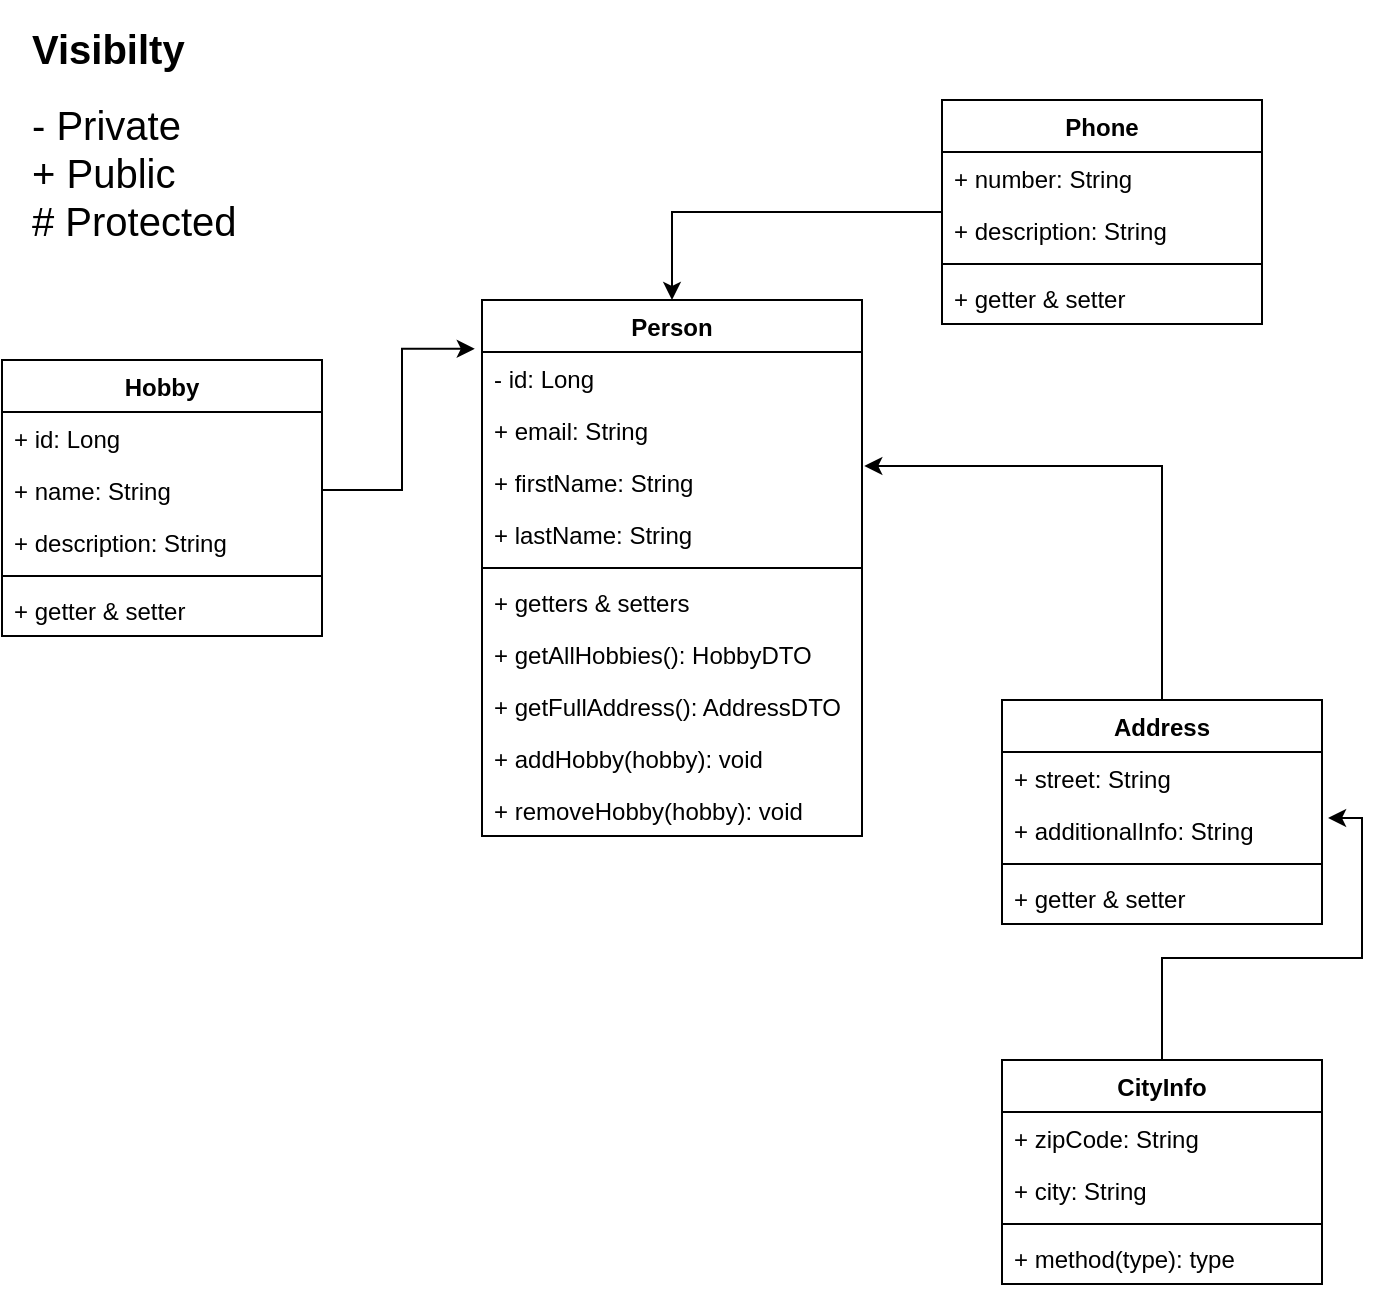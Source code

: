 <mxfile version="17.2.4" type="device"><diagram id="C5RBs43oDa-KdzZeNtuy" name="Page-1"><mxGraphModel dx="1102" dy="865" grid="1" gridSize="10" guides="1" tooltips="1" connect="1" arrows="1" fold="1" page="1" pageScale="1" pageWidth="827" pageHeight="1169" math="0" shadow="0"><root><mxCell id="WIyWlLk6GJQsqaUBKTNV-0"/><mxCell id="WIyWlLk6GJQsqaUBKTNV-1" parent="WIyWlLk6GJQsqaUBKTNV-0"/><mxCell id="O7ZP1nGBsIv45FqPrws6-0" value="Person" style="swimlane;fontStyle=1;align=center;verticalAlign=top;childLayout=stackLayout;horizontal=1;startSize=26;horizontalStack=0;resizeParent=1;resizeParentMax=0;resizeLast=0;collapsible=1;marginBottom=0;" vertex="1" parent="WIyWlLk6GJQsqaUBKTNV-1"><mxGeometry x="260" y="170" width="190" height="268" as="geometry"/></mxCell><mxCell id="O7ZP1nGBsIv45FqPrws6-1" value="- id: Long" style="text;strokeColor=none;fillColor=none;align=left;verticalAlign=top;spacingLeft=4;spacingRight=4;overflow=hidden;rotatable=0;points=[[0,0.5],[1,0.5]];portConstraint=eastwest;" vertex="1" parent="O7ZP1nGBsIv45FqPrws6-0"><mxGeometry y="26" width="190" height="26" as="geometry"/></mxCell><mxCell id="O7ZP1nGBsIv45FqPrws6-24" value="+ email: String" style="text;strokeColor=none;fillColor=none;align=left;verticalAlign=top;spacingLeft=4;spacingRight=4;overflow=hidden;rotatable=0;points=[[0,0.5],[1,0.5]];portConstraint=eastwest;" vertex="1" parent="O7ZP1nGBsIv45FqPrws6-0"><mxGeometry y="52" width="190" height="26" as="geometry"/></mxCell><mxCell id="O7ZP1nGBsIv45FqPrws6-25" value="+ firstName: String" style="text;strokeColor=none;fillColor=none;align=left;verticalAlign=top;spacingLeft=4;spacingRight=4;overflow=hidden;rotatable=0;points=[[0,0.5],[1,0.5]];portConstraint=eastwest;" vertex="1" parent="O7ZP1nGBsIv45FqPrws6-0"><mxGeometry y="78" width="190" height="26" as="geometry"/></mxCell><mxCell id="O7ZP1nGBsIv45FqPrws6-26" value="+ lastName: String" style="text;strokeColor=none;fillColor=none;align=left;verticalAlign=top;spacingLeft=4;spacingRight=4;overflow=hidden;rotatable=0;points=[[0,0.5],[1,0.5]];portConstraint=eastwest;" vertex="1" parent="O7ZP1nGBsIv45FqPrws6-0"><mxGeometry y="104" width="190" height="26" as="geometry"/></mxCell><mxCell id="O7ZP1nGBsIv45FqPrws6-2" value="" style="line;strokeWidth=1;fillColor=none;align=left;verticalAlign=middle;spacingTop=-1;spacingLeft=3;spacingRight=3;rotatable=0;labelPosition=right;points=[];portConstraint=eastwest;" vertex="1" parent="O7ZP1nGBsIv45FqPrws6-0"><mxGeometry y="130" width="190" height="8" as="geometry"/></mxCell><mxCell id="O7ZP1nGBsIv45FqPrws6-37" value="+ getters &amp; setters" style="text;strokeColor=none;fillColor=none;align=left;verticalAlign=top;spacingLeft=4;spacingRight=4;overflow=hidden;rotatable=0;points=[[0,0.5],[1,0.5]];portConstraint=eastwest;" vertex="1" parent="O7ZP1nGBsIv45FqPrws6-0"><mxGeometry y="138" width="190" height="26" as="geometry"/></mxCell><mxCell id="O7ZP1nGBsIv45FqPrws6-3" value="+ getAllHobbies(): HobbyDTO" style="text;strokeColor=none;fillColor=none;align=left;verticalAlign=top;spacingLeft=4;spacingRight=4;overflow=hidden;rotatable=0;points=[[0,0.5],[1,0.5]];portConstraint=eastwest;" vertex="1" parent="O7ZP1nGBsIv45FqPrws6-0"><mxGeometry y="164" width="190" height="26" as="geometry"/></mxCell><mxCell id="O7ZP1nGBsIv45FqPrws6-40" value="+ getFullAddress(): AddressDTO" style="text;strokeColor=none;fillColor=none;align=left;verticalAlign=top;spacingLeft=4;spacingRight=4;overflow=hidden;rotatable=0;points=[[0,0.5],[1,0.5]];portConstraint=eastwest;" vertex="1" parent="O7ZP1nGBsIv45FqPrws6-0"><mxGeometry y="190" width="190" height="26" as="geometry"/></mxCell><mxCell id="O7ZP1nGBsIv45FqPrws6-45" value="+ addHobby(hobby): void" style="text;strokeColor=none;fillColor=none;align=left;verticalAlign=top;spacingLeft=4;spacingRight=4;overflow=hidden;rotatable=0;points=[[0,0.5],[1,0.5]];portConstraint=eastwest;" vertex="1" parent="O7ZP1nGBsIv45FqPrws6-0"><mxGeometry y="216" width="190" height="26" as="geometry"/></mxCell><mxCell id="O7ZP1nGBsIv45FqPrws6-48" value="+ removeHobby(hobby): void" style="text;strokeColor=none;fillColor=none;align=left;verticalAlign=top;spacingLeft=4;spacingRight=4;overflow=hidden;rotatable=0;points=[[0,0.5],[1,0.5]];portConstraint=eastwest;" vertex="1" parent="O7ZP1nGBsIv45FqPrws6-0"><mxGeometry y="242" width="190" height="26" as="geometry"/></mxCell><mxCell id="O7ZP1nGBsIv45FqPrws6-44" style="edgeStyle=orthogonalEdgeStyle;rounded=0;orthogonalLoop=1;jettySize=auto;html=1;entryX=1.019;entryY=0.269;entryDx=0;entryDy=0;entryPerimeter=0;fontSize=20;strokeColor=default;" edge="1" parent="WIyWlLk6GJQsqaUBKTNV-1" source="O7ZP1nGBsIv45FqPrws6-4" target="O7ZP1nGBsIv45FqPrws6-32"><mxGeometry relative="1" as="geometry"/></mxCell><mxCell id="O7ZP1nGBsIv45FqPrws6-4" value="CityInfo" style="swimlane;fontStyle=1;align=center;verticalAlign=top;childLayout=stackLayout;horizontal=1;startSize=26;horizontalStack=0;resizeParent=1;resizeParentMax=0;resizeLast=0;collapsible=1;marginBottom=0;" vertex="1" parent="WIyWlLk6GJQsqaUBKTNV-1"><mxGeometry x="520" y="550" width="160" height="112" as="geometry"/></mxCell><mxCell id="O7ZP1nGBsIv45FqPrws6-5" value="+ zipCode: String" style="text;strokeColor=none;fillColor=none;align=left;verticalAlign=top;spacingLeft=4;spacingRight=4;overflow=hidden;rotatable=0;points=[[0,0.5],[1,0.5]];portConstraint=eastwest;" vertex="1" parent="O7ZP1nGBsIv45FqPrws6-4"><mxGeometry y="26" width="160" height="26" as="geometry"/></mxCell><mxCell id="O7ZP1nGBsIv45FqPrws6-33" value="+ city: String" style="text;strokeColor=none;fillColor=none;align=left;verticalAlign=top;spacingLeft=4;spacingRight=4;overflow=hidden;rotatable=0;points=[[0,0.5],[1,0.5]];portConstraint=eastwest;" vertex="1" parent="O7ZP1nGBsIv45FqPrws6-4"><mxGeometry y="52" width="160" height="26" as="geometry"/></mxCell><mxCell id="O7ZP1nGBsIv45FqPrws6-6" value="" style="line;strokeWidth=1;fillColor=none;align=left;verticalAlign=middle;spacingTop=-1;spacingLeft=3;spacingRight=3;rotatable=0;labelPosition=right;points=[];portConstraint=eastwest;" vertex="1" parent="O7ZP1nGBsIv45FqPrws6-4"><mxGeometry y="78" width="160" height="8" as="geometry"/></mxCell><mxCell id="O7ZP1nGBsIv45FqPrws6-7" value="+ method(type): type" style="text;strokeColor=none;fillColor=none;align=left;verticalAlign=top;spacingLeft=4;spacingRight=4;overflow=hidden;rotatable=0;points=[[0,0.5],[1,0.5]];portConstraint=eastwest;" vertex="1" parent="O7ZP1nGBsIv45FqPrws6-4"><mxGeometry y="86" width="160" height="26" as="geometry"/></mxCell><mxCell id="O7ZP1nGBsIv45FqPrws6-21" style="edgeStyle=orthogonalEdgeStyle;rounded=0;orthogonalLoop=1;jettySize=auto;html=1;entryX=0.5;entryY=0;entryDx=0;entryDy=0;strokeColor=default;" edge="1" parent="WIyWlLk6GJQsqaUBKTNV-1" source="O7ZP1nGBsIv45FqPrws6-8" target="O7ZP1nGBsIv45FqPrws6-0"><mxGeometry relative="1" as="geometry"/></mxCell><mxCell id="O7ZP1nGBsIv45FqPrws6-8" value="Phone" style="swimlane;fontStyle=1;align=center;verticalAlign=top;childLayout=stackLayout;horizontal=1;startSize=26;horizontalStack=0;resizeParent=1;resizeParentMax=0;resizeLast=0;collapsible=1;marginBottom=0;" vertex="1" parent="WIyWlLk6GJQsqaUBKTNV-1"><mxGeometry x="490" y="70" width="160" height="112" as="geometry"/></mxCell><mxCell id="O7ZP1nGBsIv45FqPrws6-9" value="+ number: String" style="text;strokeColor=none;fillColor=none;align=left;verticalAlign=top;spacingLeft=4;spacingRight=4;overflow=hidden;rotatable=0;points=[[0,0.5],[1,0.5]];portConstraint=eastwest;" vertex="1" parent="O7ZP1nGBsIv45FqPrws6-8"><mxGeometry y="26" width="160" height="26" as="geometry"/></mxCell><mxCell id="O7ZP1nGBsIv45FqPrws6-31" value="+ description: String" style="text;strokeColor=none;fillColor=none;align=left;verticalAlign=top;spacingLeft=4;spacingRight=4;overflow=hidden;rotatable=0;points=[[0,0.5],[1,0.5]];portConstraint=eastwest;" vertex="1" parent="O7ZP1nGBsIv45FqPrws6-8"><mxGeometry y="52" width="160" height="26" as="geometry"/></mxCell><mxCell id="O7ZP1nGBsIv45FqPrws6-10" value="" style="line;strokeWidth=1;fillColor=none;align=left;verticalAlign=middle;spacingTop=-1;spacingLeft=3;spacingRight=3;rotatable=0;labelPosition=right;points=[];portConstraint=eastwest;" vertex="1" parent="O7ZP1nGBsIv45FqPrws6-8"><mxGeometry y="78" width="160" height="8" as="geometry"/></mxCell><mxCell id="O7ZP1nGBsIv45FqPrws6-11" value="+ getter &amp; setter" style="text;strokeColor=none;fillColor=none;align=left;verticalAlign=top;spacingLeft=4;spacingRight=4;overflow=hidden;rotatable=0;points=[[0,0.5],[1,0.5]];portConstraint=eastwest;" vertex="1" parent="O7ZP1nGBsIv45FqPrws6-8"><mxGeometry y="86" width="160" height="26" as="geometry"/></mxCell><mxCell id="O7ZP1nGBsIv45FqPrws6-12" value="Hobby" style="swimlane;fontStyle=1;align=center;verticalAlign=top;childLayout=stackLayout;horizontal=1;startSize=26;horizontalStack=0;resizeParent=1;resizeParentMax=0;resizeLast=0;collapsible=1;marginBottom=0;" vertex="1" parent="WIyWlLk6GJQsqaUBKTNV-1"><mxGeometry x="20" y="200" width="160" height="138" as="geometry"/></mxCell><mxCell id="O7ZP1nGBsIv45FqPrws6-13" value="+ id: Long" style="text;strokeColor=none;fillColor=none;align=left;verticalAlign=top;spacingLeft=4;spacingRight=4;overflow=hidden;rotatable=0;points=[[0,0.5],[1,0.5]];portConstraint=eastwest;" vertex="1" parent="O7ZP1nGBsIv45FqPrws6-12"><mxGeometry y="26" width="160" height="26" as="geometry"/></mxCell><mxCell id="O7ZP1nGBsIv45FqPrws6-27" value="+ name: String" style="text;strokeColor=none;fillColor=none;align=left;verticalAlign=top;spacingLeft=4;spacingRight=4;overflow=hidden;rotatable=0;points=[[0,0.5],[1,0.5]];portConstraint=eastwest;" vertex="1" parent="O7ZP1nGBsIv45FqPrws6-12"><mxGeometry y="52" width="160" height="26" as="geometry"/></mxCell><mxCell id="O7ZP1nGBsIv45FqPrws6-30" value="+ description: String" style="text;strokeColor=none;fillColor=none;align=left;verticalAlign=top;spacingLeft=4;spacingRight=4;overflow=hidden;rotatable=0;points=[[0,0.5],[1,0.5]];portConstraint=eastwest;" vertex="1" parent="O7ZP1nGBsIv45FqPrws6-12"><mxGeometry y="78" width="160" height="26" as="geometry"/></mxCell><mxCell id="O7ZP1nGBsIv45FqPrws6-14" value="" style="line;strokeWidth=1;fillColor=none;align=left;verticalAlign=middle;spacingTop=-1;spacingLeft=3;spacingRight=3;rotatable=0;labelPosition=right;points=[];portConstraint=eastwest;" vertex="1" parent="O7ZP1nGBsIv45FqPrws6-12"><mxGeometry y="104" width="160" height="8" as="geometry"/></mxCell><mxCell id="O7ZP1nGBsIv45FqPrws6-15" value="+ getter &amp; setter" style="text;strokeColor=none;fillColor=none;align=left;verticalAlign=top;spacingLeft=4;spacingRight=4;overflow=hidden;rotatable=0;points=[[0,0.5],[1,0.5]];portConstraint=eastwest;" vertex="1" parent="O7ZP1nGBsIv45FqPrws6-12"><mxGeometry y="112" width="160" height="26" as="geometry"/></mxCell><mxCell id="O7ZP1nGBsIv45FqPrws6-22" style="edgeStyle=orthogonalEdgeStyle;rounded=0;orthogonalLoop=1;jettySize=auto;html=1;entryX=1.006;entryY=1.192;entryDx=0;entryDy=0;entryPerimeter=0;strokeColor=default;exitX=0.5;exitY=0;exitDx=0;exitDy=0;" edge="1" parent="WIyWlLk6GJQsqaUBKTNV-1" source="O7ZP1nGBsIv45FqPrws6-16" target="O7ZP1nGBsIv45FqPrws6-24"><mxGeometry relative="1" as="geometry"/></mxCell><mxCell id="O7ZP1nGBsIv45FqPrws6-16" value="Address" style="swimlane;fontStyle=1;align=center;verticalAlign=top;childLayout=stackLayout;horizontal=1;startSize=26;horizontalStack=0;resizeParent=1;resizeParentMax=0;resizeLast=0;collapsible=1;marginBottom=0;" vertex="1" parent="WIyWlLk6GJQsqaUBKTNV-1"><mxGeometry x="520" y="370" width="160" height="112" as="geometry"/></mxCell><mxCell id="O7ZP1nGBsIv45FqPrws6-17" value="+ street: String" style="text;strokeColor=none;fillColor=none;align=left;verticalAlign=top;spacingLeft=4;spacingRight=4;overflow=hidden;rotatable=0;points=[[0,0.5],[1,0.5]];portConstraint=eastwest;" vertex="1" parent="O7ZP1nGBsIv45FqPrws6-16"><mxGeometry y="26" width="160" height="26" as="geometry"/></mxCell><mxCell id="O7ZP1nGBsIv45FqPrws6-32" value="+ additionalInfo: String" style="text;strokeColor=none;fillColor=none;align=left;verticalAlign=top;spacingLeft=4;spacingRight=4;overflow=hidden;rotatable=0;points=[[0,0.5],[1,0.5]];portConstraint=eastwest;" vertex="1" parent="O7ZP1nGBsIv45FqPrws6-16"><mxGeometry y="52" width="160" height="26" as="geometry"/></mxCell><mxCell id="O7ZP1nGBsIv45FqPrws6-18" value="" style="line;strokeWidth=1;fillColor=none;align=left;verticalAlign=middle;spacingTop=-1;spacingLeft=3;spacingRight=3;rotatable=0;labelPosition=right;points=[];portConstraint=eastwest;" vertex="1" parent="O7ZP1nGBsIv45FqPrws6-16"><mxGeometry y="78" width="160" height="8" as="geometry"/></mxCell><mxCell id="O7ZP1nGBsIv45FqPrws6-19" value="+ getter &amp; setter" style="text;strokeColor=none;fillColor=none;align=left;verticalAlign=top;spacingLeft=4;spacingRight=4;overflow=hidden;rotatable=0;points=[[0,0.5],[1,0.5]];portConstraint=eastwest;" vertex="1" parent="O7ZP1nGBsIv45FqPrws6-16"><mxGeometry y="86" width="160" height="26" as="geometry"/></mxCell><mxCell id="O7ZP1nGBsIv45FqPrws6-35" value="&lt;h1 style=&quot;font-size: 20px;&quot;&gt;Visibilty&lt;/h1&gt;&lt;div style=&quot;font-size: 20px;&quot;&gt;- Private&lt;/div&gt;&lt;div style=&quot;font-size: 20px;&quot;&gt;+ Public&lt;/div&gt;&lt;div style=&quot;font-size: 20px;&quot;&gt;# Protected&lt;/div&gt;" style="text;html=1;strokeColor=none;fillColor=none;spacing=5;spacingTop=-20;whiteSpace=wrap;overflow=hidden;rounded=0;fontSize=20;" vertex="1" parent="WIyWlLk6GJQsqaUBKTNV-1"><mxGeometry x="30" y="30" width="120" height="120" as="geometry"/></mxCell><mxCell id="O7ZP1nGBsIv45FqPrws6-36" style="edgeStyle=orthogonalEdgeStyle;rounded=0;orthogonalLoop=1;jettySize=auto;html=1;entryX=-0.019;entryY=0.091;entryDx=0;entryDy=0;entryPerimeter=0;fontSize=20;strokeColor=default;" edge="1" parent="WIyWlLk6GJQsqaUBKTNV-1" source="O7ZP1nGBsIv45FqPrws6-27" target="O7ZP1nGBsIv45FqPrws6-0"><mxGeometry relative="1" as="geometry"/></mxCell></root></mxGraphModel></diagram></mxfile>